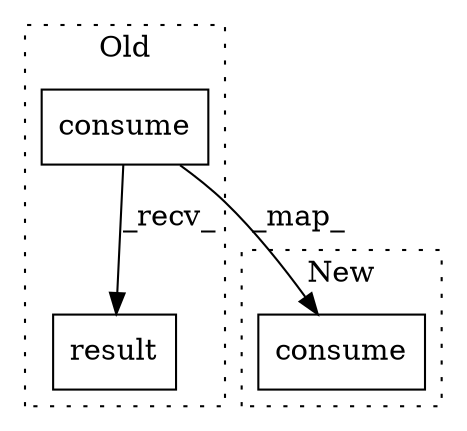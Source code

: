 digraph G {
subgraph cluster0 {
1 [label="consume" a="32" s="1493,1521" l="8,1" shape="box"];
3 [label="result" a="32" s="1523" l="8" shape="box"];
label = "Old";
style="dotted";
}
subgraph cluster1 {
2 [label="consume" a="32" s="1462,1490" l="8,1" shape="box"];
label = "New";
style="dotted";
}
1 -> 3 [label="_recv_"];
1 -> 2 [label="_map_"];
}